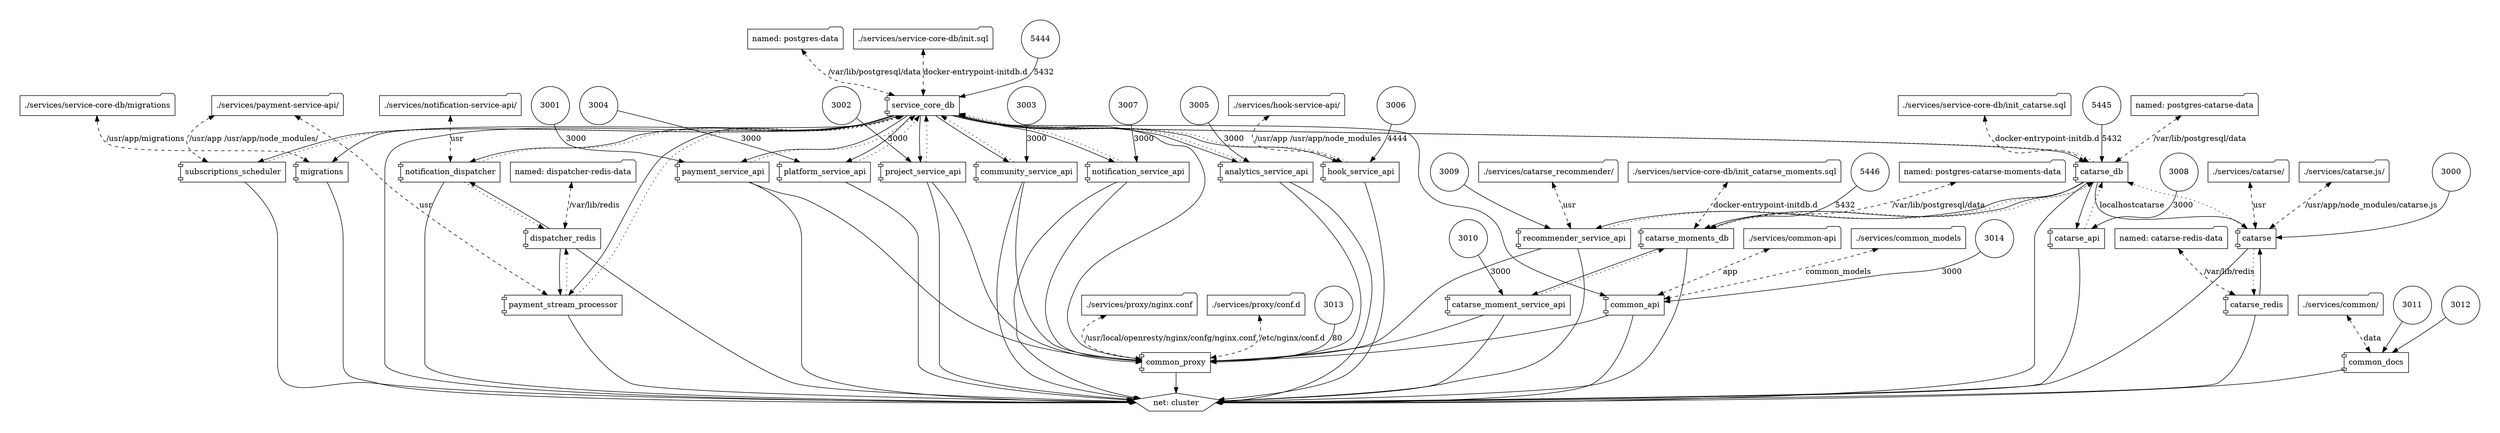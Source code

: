 digraph G {
  graph [bgcolor="#ffffff" pad=0.5 ratio="fill"]
  "named: postgres-data" [shape="folder"]
  "named: postgres-catarse-data" [shape="folder"]
  "named: postgres-catarse-moments-data" [shape="folder"]
  "named: dispatcher-redis-data" [shape="folder"]
  "named: catarse-redis-data" [shape="folder"]
  "net: cluster" [shape="pentagon"]
  "dispatcher_redis" [shape="component"]
  "catarse_redis" [shape="component"]
  "catarse_db" [shape="component"]
  "service_core_db" [shape="component"]
  "./services/service-core-db/init_catarse.sql" [shape="folder"]
  5445 [shape="circle"]
  "catarse_moments_db" [shape="component"]
  "./services/service-core-db/init_catarse_moments.sql" [shape="folder"]
  5446 [shape="circle"]
  "./services/service-core-db/init.sql" [shape="folder"]
  5444 [shape="circle"]
  "migrations" [shape="component"]
  "./services/service-core-db/migrations" [shape="folder"]
  "notification_dispatcher" [shape="component"]
  "./services/notification-service-api/" [shape="folder"]
  "payment_stream_processor" [shape="component"]
  "./services/payment-service-api/" [shape="folder"]
  "subscriptions_scheduler" [shape="component"]
  "hook_service_api" [shape="component"]
  "./services/hook-service-api/" [shape="folder"]
  3006 [shape="circle"]
  "catarse" [shape="component"]
  "./services/catarse/" [shape="folder"]
  "./services/catarse.js/" [shape="folder"]
  3000 [shape="circle"]
  "catarse_api" [shape="component"]
  3008 [shape="circle"]
  "payment_service_api" [shape="component"]
  3001 [shape="circle"]
  "project_service_api" [shape="component"]
  3002 [shape="circle"]
  "community_service_api" [shape="component"]
  3003 [shape="circle"]
  "platform_service_api" [shape="component"]
  3004 [shape="circle"]
  "analytics_service_api" [shape="component"]
  3005 [shape="circle"]
  "notification_service_api" [shape="component"]
  3007 [shape="circle"]
  "recommender_service_api" [shape="component"]
  "./services/catarse_recommender/" [shape="folder"]
  3009 [shape="circle"]
  "catarse_moment_service_api" [shape="component"]
  3010 [shape="circle"]
  "common_docs" [shape="component"]
  "./services/common/" [shape="folder"]
  3011 [shape="circle"]
  3012 [shape="circle"]
  "common_proxy" [shape="component"]
  "common_api" [shape="component"]
  "./services/proxy/nginx.conf" [shape="folder"]
  "./services/proxy/conf.d" [shape="folder"]
  3013 [shape="circle"]
  "./services/common-api" [shape="folder"]
  "./services/common_models" [shape="folder"]
  3014 [shape="circle"]
  "named: dispatcher-redis-data" -> "dispatcher_redis" [style="dashed" label="/var/lib/redis" dir="both"]
  "dispatcher_redis" -> "net: cluster"
  "named: catarse-redis-data" -> "catarse_redis" [style="dashed" label="/var/lib/redis" dir="both"]
  "catarse_redis" -> "net: cluster"
  "service_core_db" -> "catarse_db" [style="solid"]
  "catarse_db" -> "service_core_db" [style="dotted"]
  "./services/service-core-db/init_catarse.sql" -> "catarse_db" [style="dashed" label="docker-entrypoint-initdb.d" dir="both"]
  "named: postgres-catarse-data" -> "catarse_db" [style="dashed" label="/var/lib/postgresql/data" dir="both"]
  5445 -> "catarse_db" [style="solid" label=5432]
  "catarse_db" -> "net: cluster"
  "catarse_db" -> "catarse_moments_db" [style="solid"]
  "catarse_moments_db" -> "catarse_db" [style="dotted"]
  "./services/service-core-db/init_catarse_moments.sql" -> "catarse_moments_db" [style="dashed" label="docker-entrypoint-initdb.d" dir="both"]
  "named: postgres-catarse-moments-data" -> "catarse_moments_db" [style="dashed" label="/var/lib/postgresql/data" dir="both"]
  5446 -> "catarse_moments_db" [style="solid" label=5432]
  "catarse_moments_db" -> "net: cluster"
  "./services/service-core-db/init.sql" -> "service_core_db" [style="dashed" label="docker-entrypoint-initdb.d" dir="both"]
  "named: postgres-data" -> "service_core_db" [style="dashed" label="/var/lib/postgresql/data" dir="both"]
  5444 -> "service_core_db" [style="solid" label=5432]
  "service_core_db" -> "net: cluster"
  "service_core_db" -> "migrations" [style="solid"]
  "./services/service-core-db/migrations" -> "migrations" [style="dashed" label="/usr/app/migrations" dir="both"]
  "migrations" -> "net: cluster"
  "service_core_db" -> "notification_dispatcher" [style="solid"]
  "dispatcher_redis" -> "notification_dispatcher" [style="solid"]
  "notification_dispatcher" -> "service_core_db" [style="dotted"]
  "notification_dispatcher" -> "dispatcher_redis" [style="dotted"]
  "./services/notification-service-api/" -> "notification_dispatcher" [style="dashed" label="usr" dir="both"]
  "notification_dispatcher" -> "net: cluster"
  "service_core_db" -> "payment_stream_processor" [style="solid"]
  "dispatcher_redis" -> "payment_stream_processor" [style="solid"]
  "payment_stream_processor" -> "service_core_db" [style="dotted"]
  "payment_stream_processor" -> "dispatcher_redis" [style="dotted"]
  "./services/payment-service-api/" -> "payment_stream_processor" [style="dashed" label="usr" dir="both"]
  "payment_stream_processor" -> "net: cluster"
  "service_core_db" -> "subscriptions_scheduler" [style="solid"]
  "subscriptions_scheduler" -> "service_core_db" [style="dotted"]
  "./services/payment-service-api/" -> "subscriptions_scheduler" [style="dashed" label="/usr/app /usr/app/node_modules/" dir="both"]
  "subscriptions_scheduler" -> "net: cluster"
  "service_core_db" -> "hook_service_api" [style="solid"]
  "hook_service_api" -> "service_core_db" [style="dotted"]
  "./services/hook-service-api/" -> "hook_service_api" [style="dashed" label="/usr/app /usr/app/node_modules" dir="both"]
  3006 -> "hook_service_api" [style="solid" label=4444]
  "hook_service_api" -> "net: cluster"
  "catarse_db" -> "catarse" [style="solid" label="localhostcatarse"]
  "catarse_redis" -> "catarse" [style="solid"]
  "catarse" -> "catarse_db" [style="dotted"]
  "catarse" -> "catarse_redis" [style="dotted"]
  "./services/catarse/" -> "catarse" [style="dashed" label="usr" dir="both"]
  "./services/catarse.js/" -> "catarse" [style="dashed" label="/usr/app/node_modules/catarse.js" dir="both"]
  3000 -> "catarse" [style="solid"]
  "catarse" -> "net: cluster"
  "catarse_db" -> "catarse_api" [style="solid"]
  "catarse_api" -> "catarse_db" [style="dotted"]
  3008 -> "catarse_api" [style="solid" label=3000]
  "catarse_api" -> "net: cluster"
  "service_core_db" -> "payment_service_api" [style="solid"]
  "payment_service_api" -> "service_core_db" [style="dotted"]
  3001 -> "payment_service_api" [style="solid" label=3000]
  "payment_service_api" -> "net: cluster"
  "service_core_db" -> "project_service_api" [style="solid"]
  "project_service_api" -> "service_core_db" [style="dotted"]
  3002 -> "project_service_api" [style="solid" label=3000]
  "project_service_api" -> "net: cluster"
  "service_core_db" -> "community_service_api" [style="solid"]
  "community_service_api" -> "service_core_db" [style="dotted"]
  3003 -> "community_service_api" [style="solid" label=3000]
  "community_service_api" -> "net: cluster"
  "service_core_db" -> "platform_service_api" [style="solid"]
  "platform_service_api" -> "service_core_db" [style="dotted"]
  3004 -> "platform_service_api" [style="solid" label=3000]
  "platform_service_api" -> "net: cluster"
  "service_core_db" -> "analytics_service_api" [style="solid"]
  "analytics_service_api" -> "service_core_db" [style="dotted"]
  3005 -> "analytics_service_api" [style="solid" label=3000]
  "analytics_service_api" -> "net: cluster"
  "service_core_db" -> "notification_service_api" [style="solid"]
  "notification_service_api" -> "service_core_db" [style="dotted"]
  3007 -> "notification_service_api" [style="solid" label=3000]
  "notification_service_api" -> "net: cluster"
  "catarse_db" -> "recommender_service_api" [style="solid"]
  "recommender_service_api" -> "catarse_db" [style="dotted"]
  "./services/catarse_recommender/" -> "recommender_service_api" [style="dashed" label="usr" dir="both"]
  3009 -> "recommender_service_api" [style="solid"]
  "recommender_service_api" -> "net: cluster"
  "catarse_moments_db" -> "catarse_moment_service_api" [style="solid"]
  "catarse_moment_service_api" -> "catarse_moments_db" [style="dotted"]
  3010 -> "catarse_moment_service_api" [style="solid" label=3000]
  "catarse_moment_service_api" -> "net: cluster"
  "./services/common/" -> "common_docs" [style="dashed" label="data" dir="both"]
  3011 -> "common_docs" [style="solid"]
  3012 -> "common_docs" [style="solid"]
  "common_docs" -> "net: cluster"
  "payment_service_api" -> "common_proxy" [style="solid"]
  "project_service_api" -> "common_proxy" [style="solid"]
  "community_service_api" -> "common_proxy" [style="solid"]
  "analytics_service_api" -> "common_proxy" [style="solid"]
  "catarse_moment_service_api" -> "common_proxy" [style="solid"]
  "notification_service_api" -> "common_proxy" [style="solid"]
  "recommender_service_api" -> "common_proxy" [style="solid"]
  "common_api" -> "common_proxy" [style="solid"]
  "service_core_db" -> "common_proxy" [style="solid"]
  "./services/proxy/nginx.conf" -> "common_proxy" [style="dashed" label="/usr/local/openresty/nginx/confg/nginx.conf" dir="both"]
  "./services/proxy/conf.d" -> "common_proxy" [style="dashed" label="/etc/nginx/conf.d" dir="both"]
  3013 -> "common_proxy" [style="solid" label=80]
  "common_proxy" -> "net: cluster"
  "service_core_db" -> "common_api" [style="solid"]
  "./services/common-api" -> "common_api" [style="dashed" label="app" dir="both"]
  "./services/common_models" -> "common_api" [style="dashed" label="common_models" dir="both"]
  3014 -> "common_api" [style="solid" label=3000]
  "common_api" -> "net: cluster"
}
